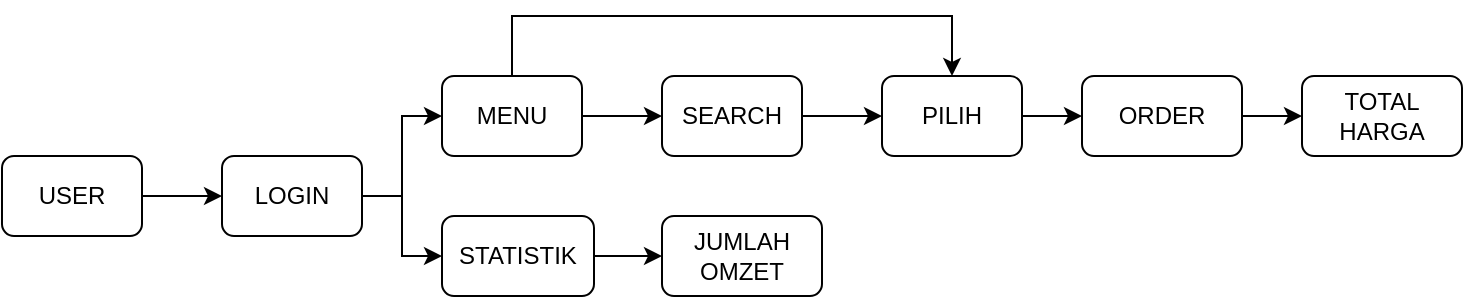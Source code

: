 <mxfile version="24.7.6">
  <diagram name="Halaman-1" id="qHeZyWCSnn9mSU4xiA7U">
    <mxGraphModel dx="1100" dy="585" grid="1" gridSize="10" guides="1" tooltips="1" connect="1" arrows="1" fold="1" page="1" pageScale="1" pageWidth="827" pageHeight="1169" math="0" shadow="0">
      <root>
        <mxCell id="0" />
        <mxCell id="1" parent="0" />
        <mxCell id="DihITd1wbPsKCTuZr1Ap-3" style="edgeStyle=orthogonalEdgeStyle;rounded=0;orthogonalLoop=1;jettySize=auto;html=1;entryX=0;entryY=0.5;entryDx=0;entryDy=0;" edge="1" parent="1" source="DihITd1wbPsKCTuZr1Ap-1" target="DihITd1wbPsKCTuZr1Ap-2">
          <mxGeometry relative="1" as="geometry" />
        </mxCell>
        <mxCell id="DihITd1wbPsKCTuZr1Ap-1" value="USER" style="rounded=1;whiteSpace=wrap;html=1;" vertex="1" parent="1">
          <mxGeometry x="30" y="200" width="70" height="40" as="geometry" />
        </mxCell>
        <mxCell id="DihITd1wbPsKCTuZr1Ap-5" style="edgeStyle=orthogonalEdgeStyle;rounded=0;orthogonalLoop=1;jettySize=auto;html=1;entryX=0;entryY=0.5;entryDx=0;entryDy=0;" edge="1" parent="1" source="DihITd1wbPsKCTuZr1Ap-2" target="DihITd1wbPsKCTuZr1Ap-4">
          <mxGeometry relative="1" as="geometry" />
        </mxCell>
        <mxCell id="DihITd1wbPsKCTuZr1Ap-7" style="edgeStyle=orthogonalEdgeStyle;rounded=0;orthogonalLoop=1;jettySize=auto;html=1;entryX=0;entryY=0.5;entryDx=0;entryDy=0;" edge="1" parent="1" source="DihITd1wbPsKCTuZr1Ap-2" target="DihITd1wbPsKCTuZr1Ap-6">
          <mxGeometry relative="1" as="geometry" />
        </mxCell>
        <mxCell id="DihITd1wbPsKCTuZr1Ap-2" value="LOGIN" style="rounded=1;whiteSpace=wrap;html=1;" vertex="1" parent="1">
          <mxGeometry x="140" y="200" width="70" height="40" as="geometry" />
        </mxCell>
        <mxCell id="DihITd1wbPsKCTuZr1Ap-9" style="edgeStyle=orthogonalEdgeStyle;rounded=0;orthogonalLoop=1;jettySize=auto;html=1;entryX=0;entryY=0.5;entryDx=0;entryDy=0;" edge="1" parent="1" source="DihITd1wbPsKCTuZr1Ap-4" target="DihITd1wbPsKCTuZr1Ap-8">
          <mxGeometry relative="1" as="geometry" />
        </mxCell>
        <mxCell id="DihITd1wbPsKCTuZr1Ap-12" style="edgeStyle=orthogonalEdgeStyle;rounded=0;orthogonalLoop=1;jettySize=auto;html=1;" edge="1" parent="1" source="DihITd1wbPsKCTuZr1Ap-4" target="DihITd1wbPsKCTuZr1Ap-10">
          <mxGeometry relative="1" as="geometry">
            <Array as="points">
              <mxPoint x="285" y="130" />
              <mxPoint x="505" y="130" />
            </Array>
          </mxGeometry>
        </mxCell>
        <mxCell id="DihITd1wbPsKCTuZr1Ap-4" value="MENU" style="rounded=1;whiteSpace=wrap;html=1;" vertex="1" parent="1">
          <mxGeometry x="250" y="160" width="70" height="40" as="geometry" />
        </mxCell>
        <mxCell id="DihITd1wbPsKCTuZr1Ap-16" value="" style="edgeStyle=orthogonalEdgeStyle;rounded=0;orthogonalLoop=1;jettySize=auto;html=1;" edge="1" parent="1" source="DihITd1wbPsKCTuZr1Ap-6" target="DihITd1wbPsKCTuZr1Ap-15">
          <mxGeometry relative="1" as="geometry" />
        </mxCell>
        <mxCell id="DihITd1wbPsKCTuZr1Ap-6" value="STATISTIK" style="rounded=1;whiteSpace=wrap;html=1;" vertex="1" parent="1">
          <mxGeometry x="250" y="230" width="76" height="40" as="geometry" />
        </mxCell>
        <mxCell id="DihITd1wbPsKCTuZr1Ap-11" value="" style="edgeStyle=orthogonalEdgeStyle;rounded=0;orthogonalLoop=1;jettySize=auto;html=1;" edge="1" parent="1" source="DihITd1wbPsKCTuZr1Ap-8" target="DihITd1wbPsKCTuZr1Ap-10">
          <mxGeometry relative="1" as="geometry" />
        </mxCell>
        <mxCell id="DihITd1wbPsKCTuZr1Ap-8" value="SEARCH" style="rounded=1;whiteSpace=wrap;html=1;" vertex="1" parent="1">
          <mxGeometry x="360" y="160" width="70" height="40" as="geometry" />
        </mxCell>
        <mxCell id="DihITd1wbPsKCTuZr1Ap-14" value="" style="edgeStyle=orthogonalEdgeStyle;rounded=0;orthogonalLoop=1;jettySize=auto;html=1;" edge="1" parent="1" source="DihITd1wbPsKCTuZr1Ap-10" target="DihITd1wbPsKCTuZr1Ap-13">
          <mxGeometry relative="1" as="geometry" />
        </mxCell>
        <mxCell id="DihITd1wbPsKCTuZr1Ap-10" value="PILIH" style="rounded=1;whiteSpace=wrap;html=1;" vertex="1" parent="1">
          <mxGeometry x="470" y="160" width="70" height="40" as="geometry" />
        </mxCell>
        <mxCell id="DihITd1wbPsKCTuZr1Ap-20" value="" style="edgeStyle=orthogonalEdgeStyle;rounded=0;orthogonalLoop=1;jettySize=auto;html=1;" edge="1" parent="1" source="DihITd1wbPsKCTuZr1Ap-13" target="DihITd1wbPsKCTuZr1Ap-19">
          <mxGeometry relative="1" as="geometry" />
        </mxCell>
        <mxCell id="DihITd1wbPsKCTuZr1Ap-13" value="ORDER" style="rounded=1;whiteSpace=wrap;html=1;" vertex="1" parent="1">
          <mxGeometry x="570" y="160" width="80" height="40" as="geometry" />
        </mxCell>
        <mxCell id="DihITd1wbPsKCTuZr1Ap-15" value="JUMLAH OMZET" style="rounded=1;whiteSpace=wrap;html=1;" vertex="1" parent="1">
          <mxGeometry x="360" y="230" width="80" height="40" as="geometry" />
        </mxCell>
        <mxCell id="DihITd1wbPsKCTuZr1Ap-19" value="TOTAL HARGA" style="rounded=1;whiteSpace=wrap;html=1;" vertex="1" parent="1">
          <mxGeometry x="680" y="160" width="80" height="40" as="geometry" />
        </mxCell>
      </root>
    </mxGraphModel>
  </diagram>
</mxfile>
